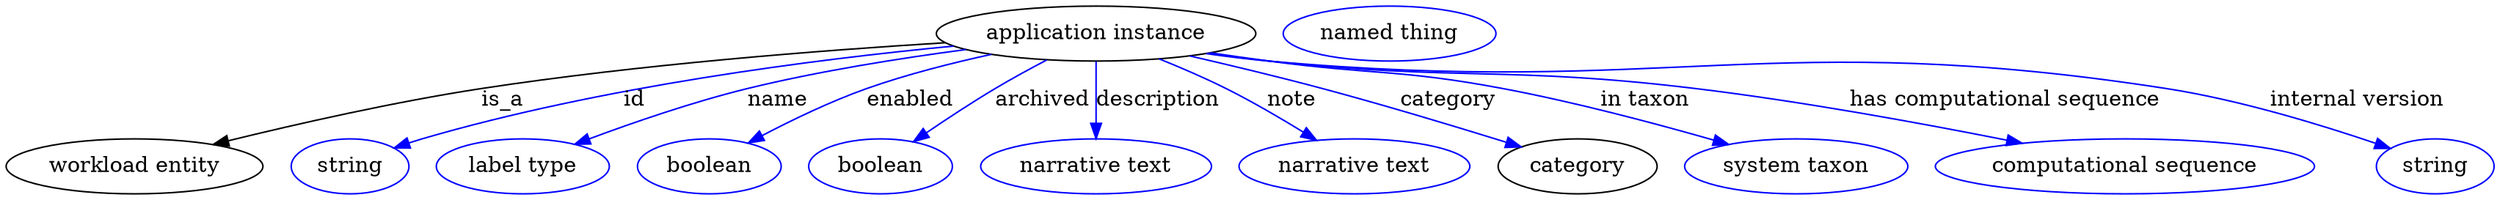 digraph {
	graph [bb="0,0,1624.2,123"];
	node [label="\N"];
	"application instance"	 [height=0.5,
		label="application instance",
		pos="709.84,105",
		width=2.9067];
	"workload entity"	 [height=0.5,
		pos="83.843,18",
		width=2.329];
	"application instance" -> "workload entity"	 [label=is_a,
		lp="323.84,61.5",
		pos="e,136.89,32.058 609.53,99.658 528.35,94.451 411.27,84.937 309.84,69 254.25,60.264 191.91,45.843 146.81,34.56"];
	id	 [color=blue,
		height=0.5,
		label=string,
		pos="223.84,18",
		width=1.0652];
	"application instance" -> id	 [color=blue,
		label=id,
		lp="408.84,61.5",
		pos="e,252.95,29.885 613.94,97.645 523.83,88.938 386.01,70.965 270.84,36 268.1,35.167 265.29,34.252 262.47,33.289",
		style=solid];
	name	 [color=blue,
		height=0.5,
		label="label type",
		pos="336.84,18",
		width=1.5707];
	"application instance" -> name	 [color=blue,
		label=name,
		lp="501.84,61.5",
		pos="e,371.75,32.293 622.48,94.99 579.71,89.133 527.69,80.58 481.84,69 447.47,60.319 409.73,46.915 381.37,36.027",
		style=solid];
	enabled	 [color=blue,
		height=0.5,
		label=boolean,
		pos="457.84,18",
		width=1.2999];
	"application instance" -> enabled	 [color=blue,
		label=enabled,
		lp="588.34,61.5",
		pos="e,483.95,33.136 639.41,91.578 613.96,85.823 585.26,78.265 559.84,69 536.82,60.608 512.22,48.412 492.95,38.051",
		style=solid];
	archived	 [color=blue,
		height=0.5,
		label=boolean,
		pos="569.84,18",
		width=1.2999];
	"application instance" -> archived	 [color=blue,
		label=archived,
		lp="674.34,61.5",
		pos="e,591.44,34.082 676.01,87.809 665.26,82.084 653.42,75.503 642.84,69 628.26,60.03 612.63,49.277 599.59,39.962",
		style=solid];
	description	 [color=blue,
		height=0.5,
		label="narrative text",
		pos="709.84,18",
		width=2.0943];
	"application instance" -> description	 [color=blue,
		label=description,
		lp="750.84,61.5",
		pos="e,709.84,36.003 709.84,86.974 709.84,75.192 709.84,59.561 709.84,46.158",
		style=solid];
	note	 [color=blue,
		height=0.5,
		label="narrative text",
		pos="878.84,18",
		width=2.0943];
	"application instance" -> note	 [color=blue,
		label=note,
		lp="837.84,61.5",
		pos="e,853.27,35.137 752.87,88.517 766.79,82.781 782.16,76.015 795.84,69 812.29,60.566 829.83,50.036 844.52,40.737",
		style=solid];
	category	 [height=0.5,
		pos="1023.8,18",
		width=1.4443];
	"application instance" -> category	 [color=blue,
		label=category,
		lp="940.84,61.5",
		pos="e,985.79,30.396 772.71,90.581 799.09,84.303 830.05,76.642 857.84,69 897.89,57.989 942.9,44.061 975.94,33.544",
		style=solid];
	"in taxon"	 [color=blue,
		height=0.5,
		label="system taxon",
		pos="1166.8,18",
		width=2.022];
	"application instance" -> "in taxon"	 [color=blue,
		label="in taxon",
		lp="1069.8,61.5",
		pos="e,1121.6,32.147 785.45,92.51 797.93,90.577 810.74,88.67 822.84,87 891.11,77.578 909.16,81.967 976.84,69 1022.9,60.18 1074.2,46.16 \
1111.8,35.05",
		style=solid];
	"has computational sequence"	 [color=blue,
		height=0.5,
		label="computational sequence",
		pos="1381.8,18",
		width=3.4483];
	"application instance" -> "has computational sequence"	 [color=blue,
		label="has computational sequence",
		lp="1298.3,61.5",
		pos="e,1312.5,32.994 783.86,92.191 796.83,90.239 810.21,88.409 822.84,87 946.78,73.177 979.08,84.238 1102.8,69 1170.6,60.659 1246.8,46.398 \
1302.4,35.073",
		style=solid];
	"internal version"	 [color=blue,
		height=0.5,
		label=string,
		pos="1585.8,18",
		width=1.0652];
	"application instance" -> "internal version"	 [color=blue,
		label="internal version",
		lp="1526.8,61.5",
		pos="e,1555.3,29.087 782.61,92.016 795.96,90.032 809.79,88.236 822.84,87 1080.5,62.596 1149.1,108.39 1404.8,69 1454.2,61.393 1509.3,44.643 \
1545.6,32.407",
		style=solid];
	"named thing_category"	 [color=blue,
		height=0.5,
		label="named thing",
		pos="901.84,105",
		width=1.9318];
}
